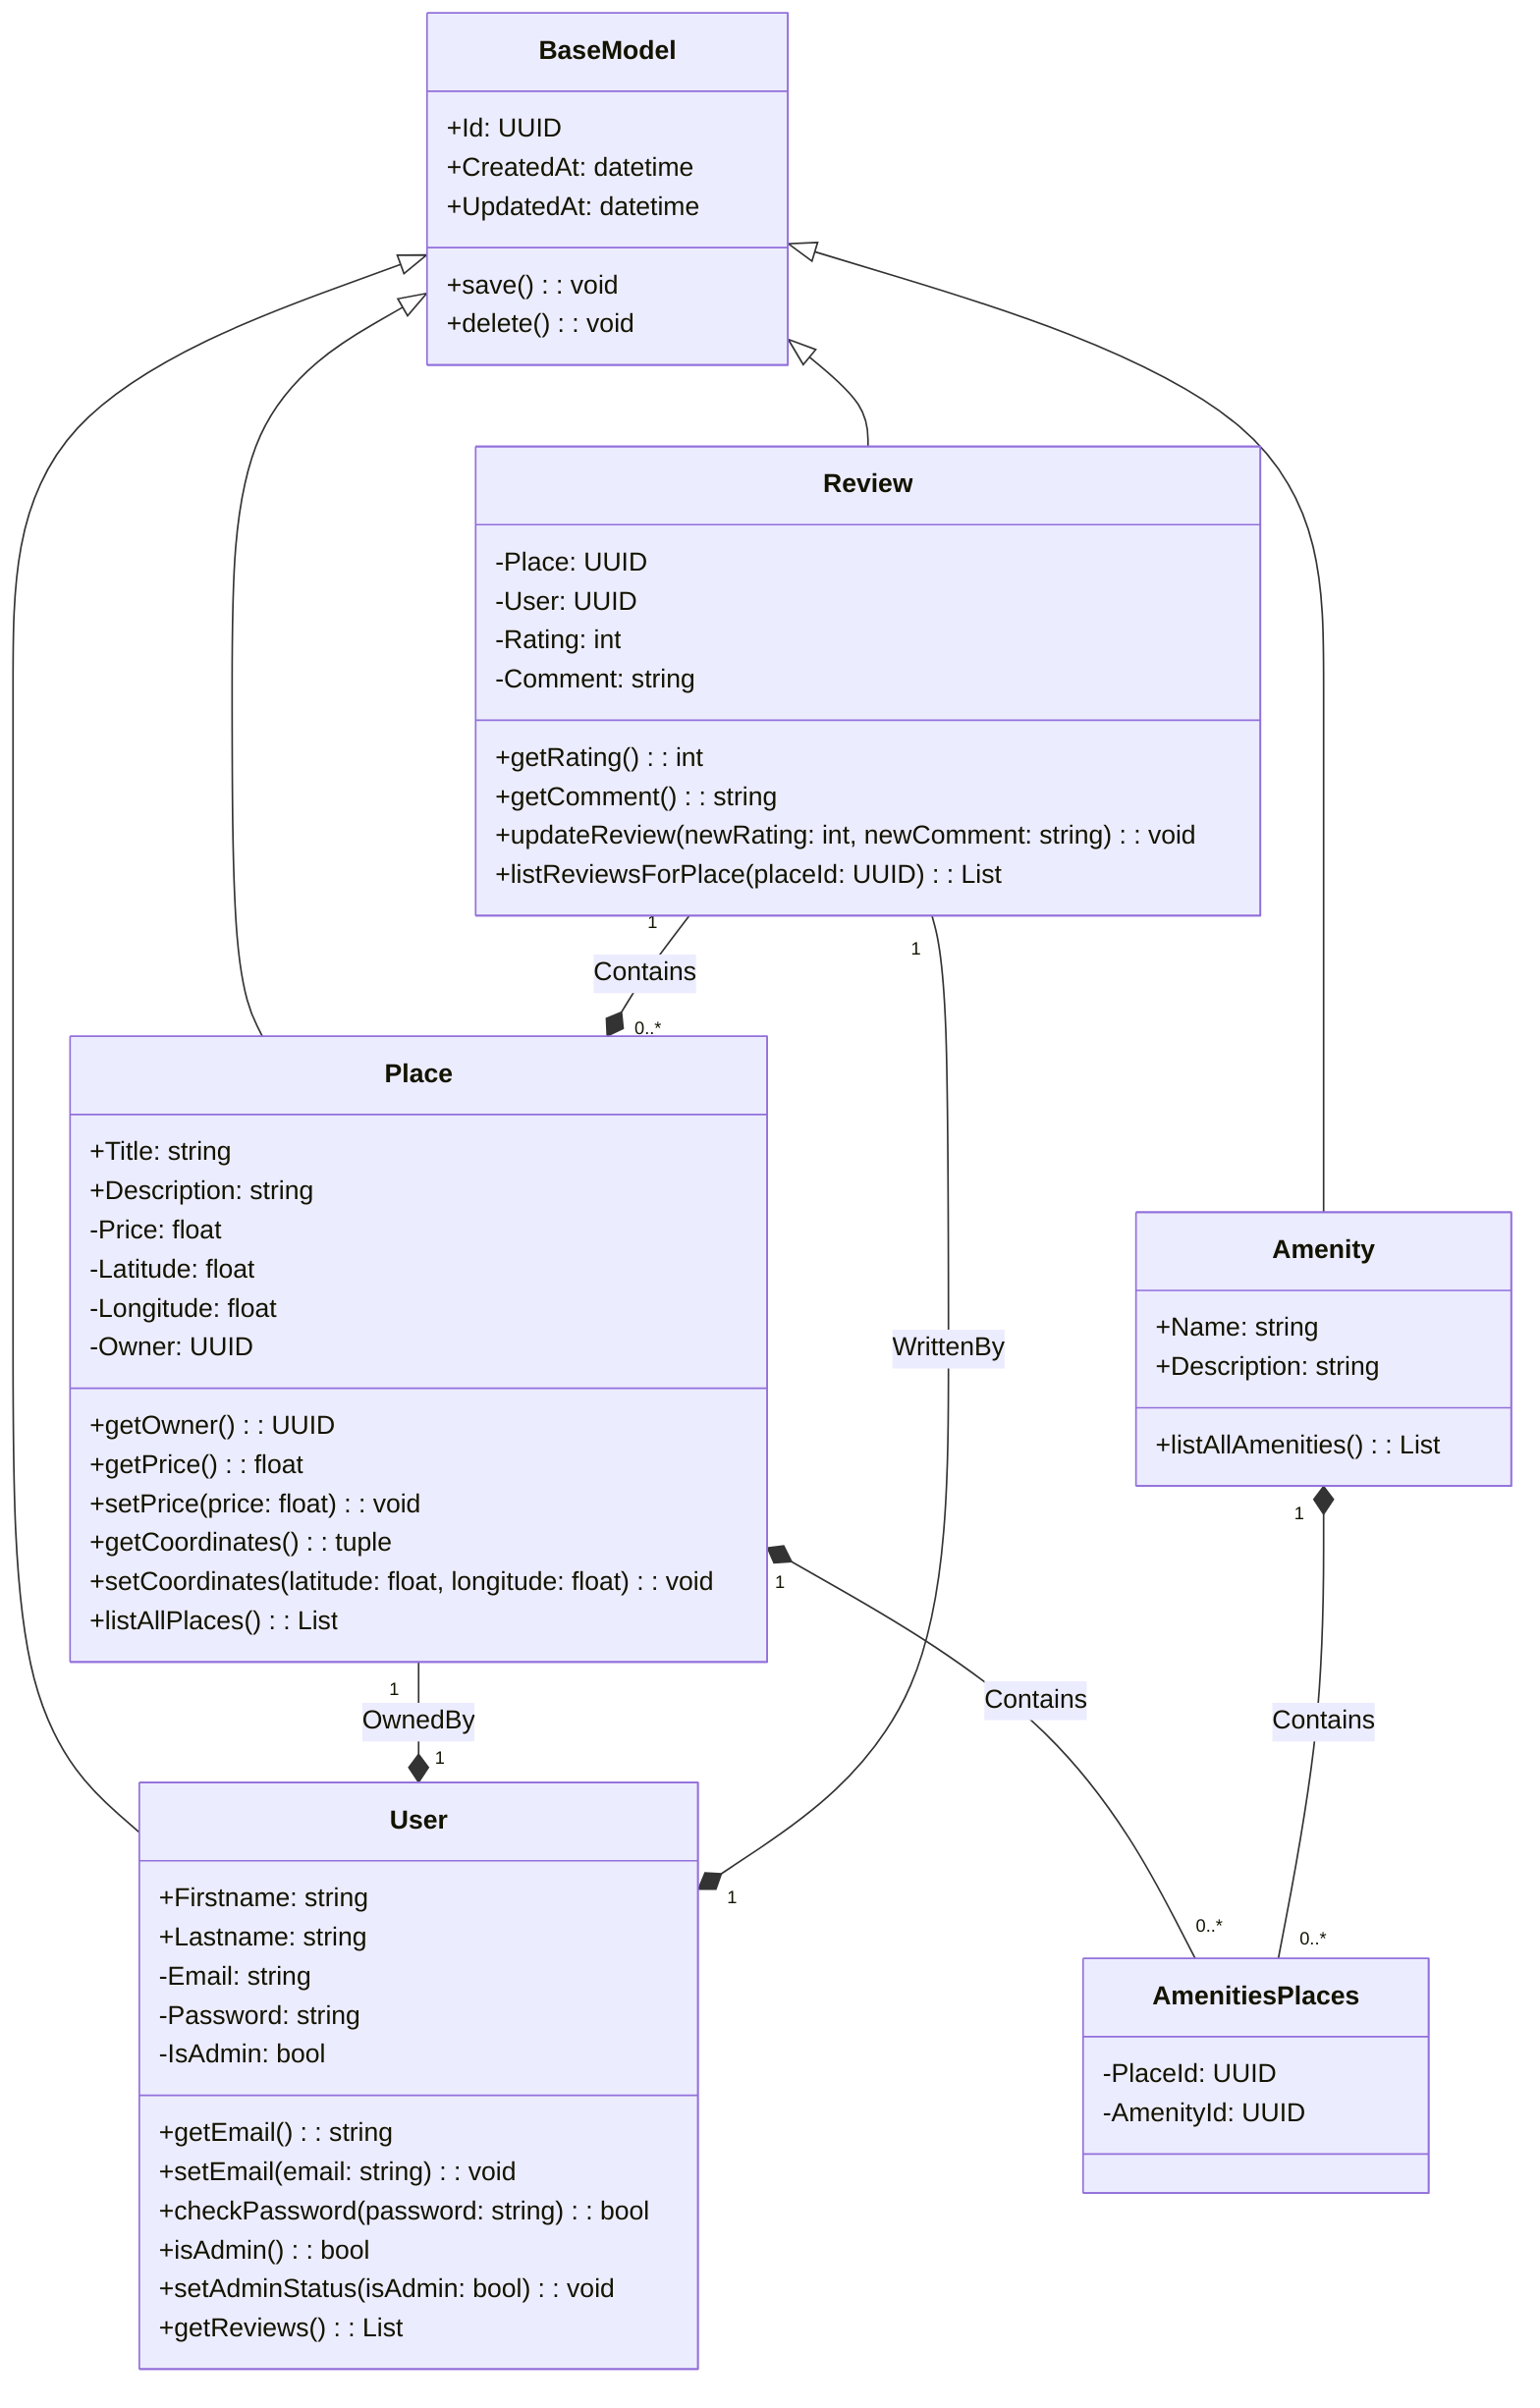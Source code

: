 classDiagram
class BaseModel {
    +Id: UUID
    +CreatedAt: datetime
    +UpdatedAt: datetime
    +save(): void
    +delete(): void
}

class User {
    +Firstname: string
    +Lastname: string
    -Email: string
    -Password: string
    -IsAdmin: bool
    +getEmail(): string
    +setEmail(email: string): void
    +checkPassword(password: string): bool
    +isAdmin(): bool
    +setAdminStatus(isAdmin: bool): void
    +getReviews(): List<Review>
}

class Place {
    +Title: string
    +Description: string
    -Price: float
    -Latitude: float
    -Longitude: float
    -Owner: UUID
    +getOwner(): UUID
    +getPrice(): float
    +setPrice(price: float): void
    +getCoordinates(): tuple<float, float>
    +setCoordinates(latitude: float, longitude: float): void
    +listAllPlaces(): List<Place>
}

class Review {
    -Place: UUID
    -User: UUID
    -Rating: int
    -Comment: string
    +getRating(): int
    +getComment(): string
    +updateReview(newRating: int, newComment: string): void
    +listReviewsForPlace(placeId: UUID): List<Review>
}

class Amenity {
    +Name: string
    +Description: string
    +listAllAmenities(): List<Amenity>
}

class AmenitiesPlaces {
    -PlaceId: UUID
    -AmenityId: UUID
}

BaseModel <|-- User
BaseModel <|-- Place
BaseModel <|-- Amenity
BaseModel <|-- Review

Place "1" --* "1" User : OwnedBy
Review "1" --* "1" User : WrittenBy
Review "1" --* "0..*" Place : Contains

Place "1" *-- "0..*" AmenitiesPlaces : Contains
Amenity "1" *-- "0..*" AmenitiesPlaces : Contains